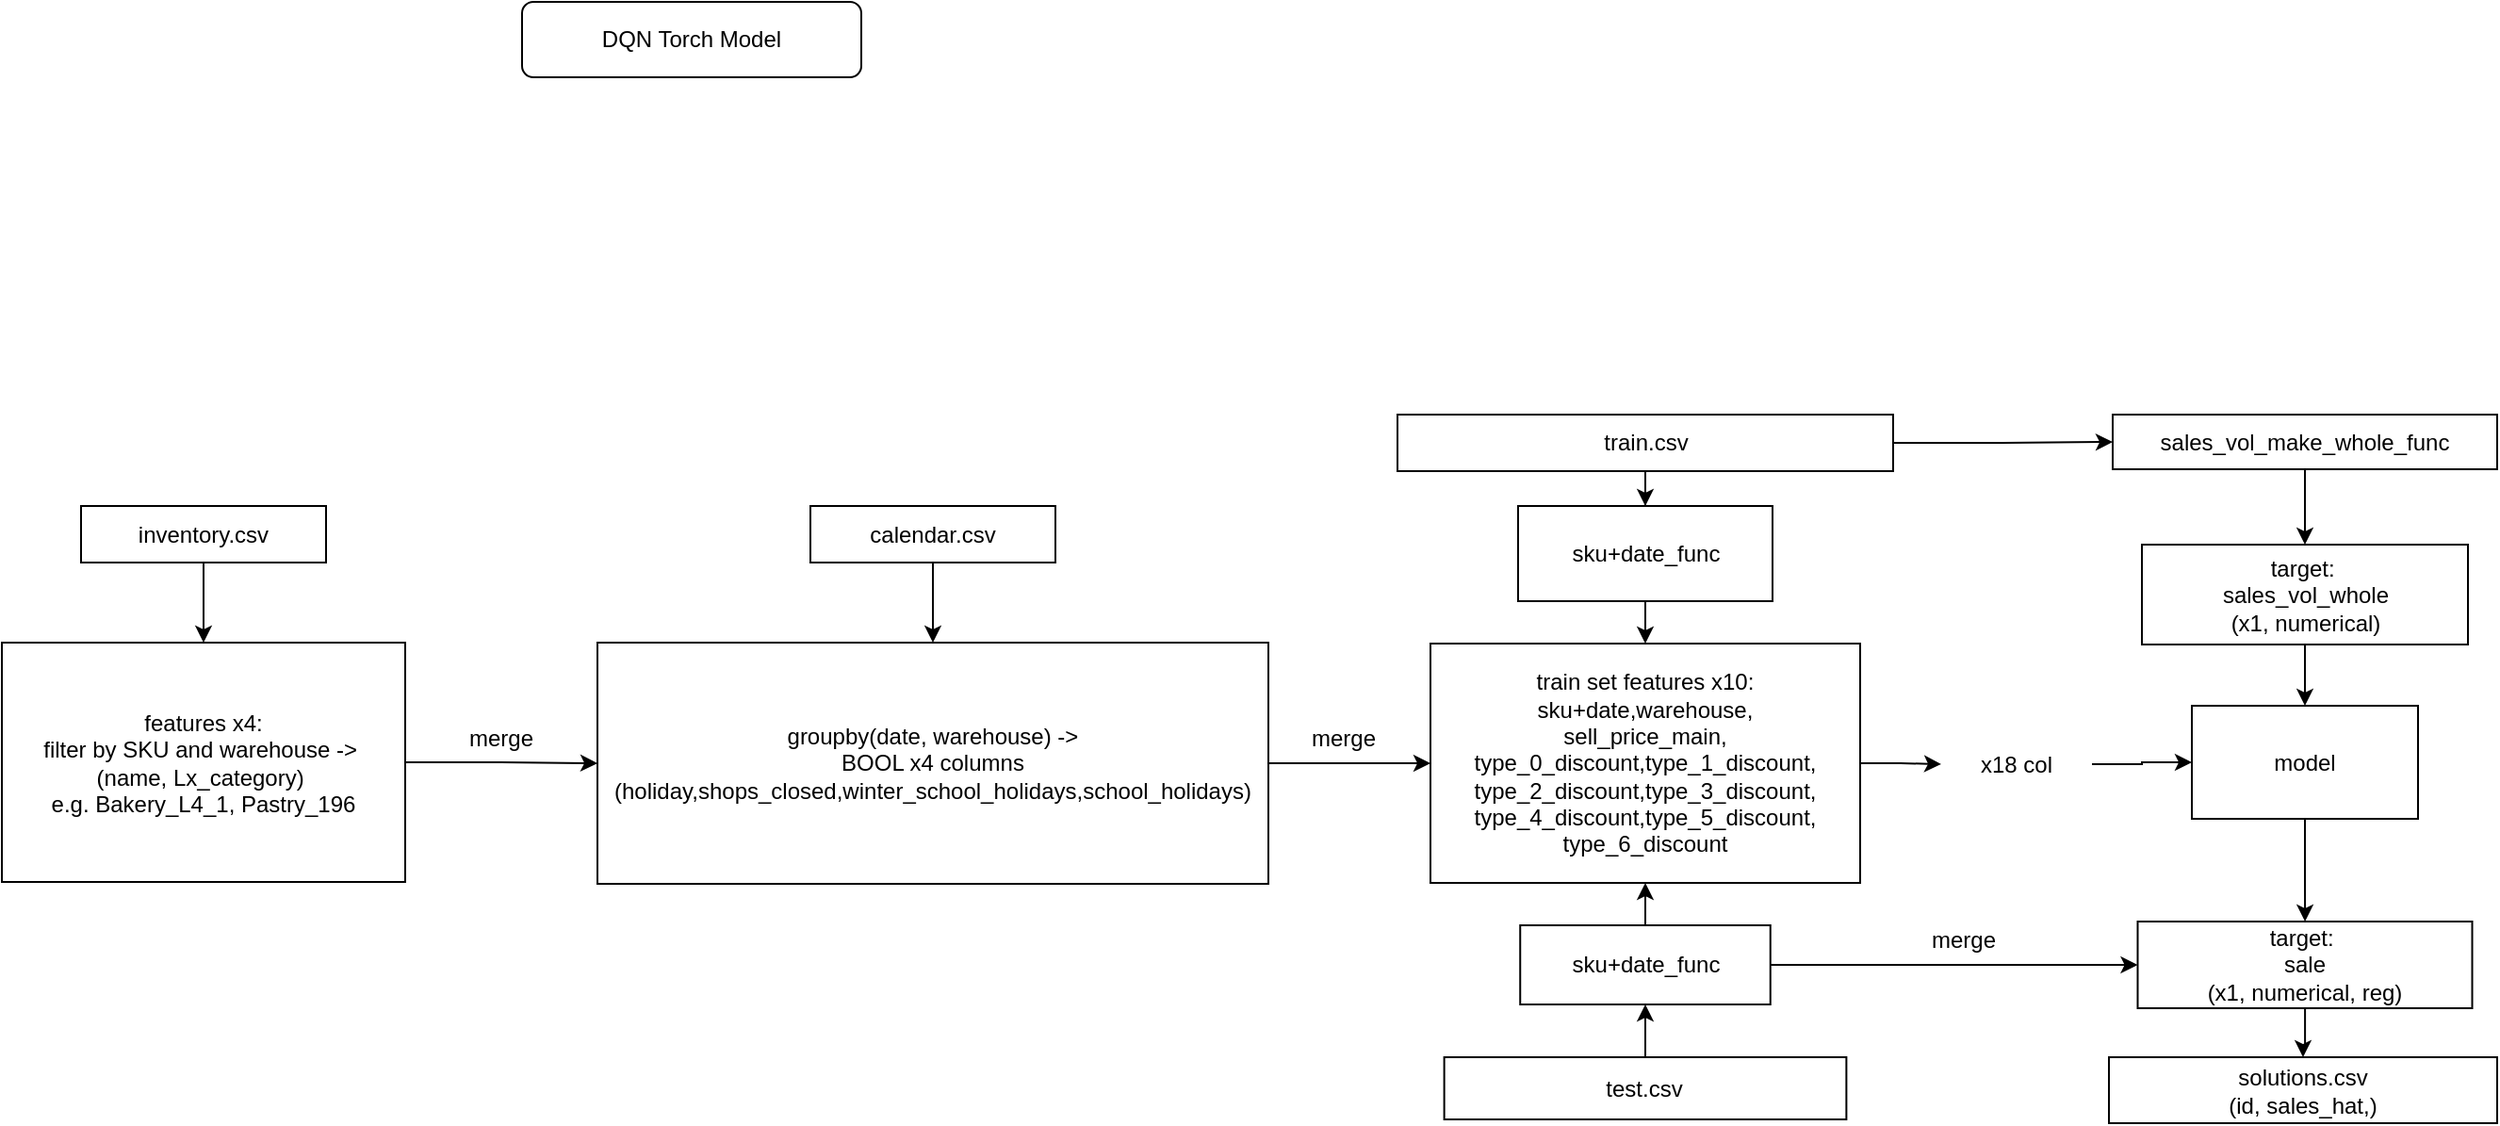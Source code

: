 <mxfile version="25.0.1">
  <diagram name="Page-1" id="pHY9XrZ3vMKUdxEiwSRm">
    <mxGraphModel dx="2643" dy="933" grid="0" gridSize="10" guides="1" tooltips="1" connect="1" arrows="1" fold="1" page="1" pageScale="1" pageWidth="850" pageHeight="1100" background="none" math="0" shadow="0">
      <root>
        <mxCell id="0" />
        <mxCell id="1" parent="0" />
        <mxCell id="isGWJCmNn54TB8BdfDI6-28" value="" style="edgeStyle=orthogonalEdgeStyle;rounded=0;orthogonalLoop=1;jettySize=auto;html=1;" edge="1" parent="1" source="4BeFbDTub00P_l6ywgkZ-1" target="4BeFbDTub00P_l6ywgkZ-5">
          <mxGeometry relative="1" as="geometry" />
        </mxCell>
        <mxCell id="4BeFbDTub00P_l6ywgkZ-1" value="features x4:&lt;br&gt;&lt;div&gt;filter by SKU and warehouse -&amp;gt;&amp;nbsp;&lt;/div&gt;&lt;div&gt;(name, Lx_category)&amp;nbsp;&lt;/div&gt;&lt;div&gt;e.g. Bakery_L4_1, Pastry_196&lt;/div&gt;" style="rounded=0;whiteSpace=wrap;html=1;" parent="1" vertex="1">
          <mxGeometry x="-371" y="499" width="214" height="127" as="geometry" />
        </mxCell>
        <mxCell id="isGWJCmNn54TB8BdfDI6-29" style="edgeStyle=orthogonalEdgeStyle;rounded=0;orthogonalLoop=1;jettySize=auto;html=1;" edge="1" parent="1" source="isGWJCmNn54TB8BdfDI6-36" target="isGWJCmNn54TB8BdfDI6-21">
          <mxGeometry relative="1" as="geometry" />
        </mxCell>
        <mxCell id="4BeFbDTub00P_l6ywgkZ-8" value="DQN Torch Model" style="rounded=1;whiteSpace=wrap;html=1;" parent="1" vertex="1">
          <mxGeometry x="-95" y="159" width="180" height="40" as="geometry" />
        </mxCell>
        <mxCell id="4BeFbDTub00P_l6ywgkZ-59" style="edgeStyle=orthogonalEdgeStyle;rounded=0;orthogonalLoop=1;jettySize=auto;html=1;" parent="1" source="4BeFbDTub00P_l6ywgkZ-14" target="4BeFbDTub00P_l6ywgkZ-5" edge="1">
          <mxGeometry relative="1" as="geometry" />
        </mxCell>
        <mxCell id="4BeFbDTub00P_l6ywgkZ-14" value="calendar.csv" style="rounded=0;whiteSpace=wrap;html=1;" parent="1" vertex="1">
          <mxGeometry x="58" y="426.5" width="130" height="30" as="geometry" />
        </mxCell>
        <mxCell id="isGWJCmNn54TB8BdfDI6-17" style="edgeStyle=orthogonalEdgeStyle;rounded=0;orthogonalLoop=1;jettySize=auto;html=1;" edge="1" parent="1" source="isGWJCmNn54TB8BdfDI6-2" target="isGWJCmNn54TB8BdfDI6-10">
          <mxGeometry relative="1" as="geometry" />
        </mxCell>
        <mxCell id="isGWJCmNn54TB8BdfDI6-2" value="sales_vol_make_whole_func" style="rounded=0;whiteSpace=wrap;html=1;" vertex="1" parent="1">
          <mxGeometry x="749" y="378" width="204" height="29" as="geometry" />
        </mxCell>
        <mxCell id="isGWJCmNn54TB8BdfDI6-44" value="" style="edgeStyle=orthogonalEdgeStyle;rounded=0;orthogonalLoop=1;jettySize=auto;html=1;" edge="1" parent="1" source="isGWJCmNn54TB8BdfDI6-4" target="isGWJCmNn54TB8BdfDI6-36">
          <mxGeometry relative="1" as="geometry" />
        </mxCell>
        <mxCell id="isGWJCmNn54TB8BdfDI6-4" value="&lt;div&gt;train set features x10:&lt;/div&gt;&lt;div&gt;sku+date,warehouse,&lt;br&gt;&lt;/div&gt;&lt;div&gt;sell_price_main,&lt;/div&gt;&lt;div&gt;type_0_discount,type_1_discount,&lt;/div&gt;&lt;div&gt;type_2_discount,type_3_discount,&lt;/div&gt;&lt;div&gt;type_4_discount,type_5_discount,&lt;/div&gt;&lt;div&gt;type_6_discount&lt;/div&gt;" style="rounded=0;whiteSpace=wrap;html=1;" vertex="1" parent="1">
          <mxGeometry x="387" y="499.5" width="228" height="127" as="geometry" />
        </mxCell>
        <mxCell id="isGWJCmNn54TB8BdfDI6-26" value="" style="edgeStyle=orthogonalEdgeStyle;rounded=0;orthogonalLoop=1;jettySize=auto;html=1;" edge="1" parent="1" source="isGWJCmNn54TB8BdfDI6-6" target="4BeFbDTub00P_l6ywgkZ-1">
          <mxGeometry relative="1" as="geometry" />
        </mxCell>
        <mxCell id="isGWJCmNn54TB8BdfDI6-6" value="inventory.csv" style="rounded=0;whiteSpace=wrap;html=1;" vertex="1" parent="1">
          <mxGeometry x="-329" y="426.5" width="130" height="30" as="geometry" />
        </mxCell>
        <mxCell id="isGWJCmNn54TB8BdfDI6-24" value="" style="edgeStyle=orthogonalEdgeStyle;rounded=0;orthogonalLoop=1;jettySize=auto;html=1;" edge="1" parent="1" source="isGWJCmNn54TB8BdfDI6-7" target="isGWJCmNn54TB8BdfDI6-23">
          <mxGeometry relative="1" as="geometry" />
        </mxCell>
        <mxCell id="isGWJCmNn54TB8BdfDI6-7" value="test.csv" style="rounded=0;whiteSpace=wrap;html=1;" vertex="1" parent="1">
          <mxGeometry x="394.31" y="719" width="213.38" height="33" as="geometry" />
        </mxCell>
        <mxCell id="isGWJCmNn54TB8BdfDI6-41" value="" style="edgeStyle=orthogonalEdgeStyle;rounded=0;orthogonalLoop=1;jettySize=auto;html=1;" edge="1" parent="1" source="isGWJCmNn54TB8BdfDI6-9" target="isGWJCmNn54TB8BdfDI6-15">
          <mxGeometry relative="1" as="geometry" />
        </mxCell>
        <mxCell id="isGWJCmNn54TB8BdfDI6-45" value="" style="edgeStyle=orthogonalEdgeStyle;rounded=0;orthogonalLoop=1;jettySize=auto;html=1;" edge="1" parent="1" source="isGWJCmNn54TB8BdfDI6-9" target="isGWJCmNn54TB8BdfDI6-2">
          <mxGeometry relative="1" as="geometry" />
        </mxCell>
        <mxCell id="isGWJCmNn54TB8BdfDI6-9" value="train.csv" style="rounded=0;whiteSpace=wrap;html=1;" vertex="1" parent="1">
          <mxGeometry x="369.5" y="378" width="263" height="30" as="geometry" />
        </mxCell>
        <mxCell id="isGWJCmNn54TB8BdfDI6-22" value="" style="edgeStyle=orthogonalEdgeStyle;rounded=0;orthogonalLoop=1;jettySize=auto;html=1;" edge="1" parent="1" source="isGWJCmNn54TB8BdfDI6-10" target="isGWJCmNn54TB8BdfDI6-21">
          <mxGeometry relative="1" as="geometry" />
        </mxCell>
        <mxCell id="isGWJCmNn54TB8BdfDI6-10" value="&lt;div&gt;target:&amp;nbsp;&lt;/div&gt;&lt;div&gt;sales_vol_whole&lt;/div&gt;&lt;div&gt;(x1, numerical)&lt;br&gt;&lt;/div&gt;" style="rounded=0;whiteSpace=wrap;html=1;" vertex="1" parent="1">
          <mxGeometry x="764.5" y="447" width="173" height="53" as="geometry" />
        </mxCell>
        <mxCell id="isGWJCmNn54TB8BdfDI6-43" value="" style="edgeStyle=orthogonalEdgeStyle;rounded=0;orthogonalLoop=1;jettySize=auto;html=1;" edge="1" parent="1" source="isGWJCmNn54TB8BdfDI6-15" target="isGWJCmNn54TB8BdfDI6-4">
          <mxGeometry relative="1" as="geometry" />
        </mxCell>
        <mxCell id="isGWJCmNn54TB8BdfDI6-15" value="sku+date_func" style="rounded=0;whiteSpace=wrap;html=1;" vertex="1" parent="1">
          <mxGeometry x="433.5" y="426.5" width="135" height="50.5" as="geometry" />
        </mxCell>
        <mxCell id="isGWJCmNn54TB8BdfDI6-49" value="" style="edgeStyle=orthogonalEdgeStyle;rounded=0;orthogonalLoop=1;jettySize=auto;html=1;" edge="1" parent="1" source="isGWJCmNn54TB8BdfDI6-21" target="isGWJCmNn54TB8BdfDI6-48">
          <mxGeometry relative="1" as="geometry" />
        </mxCell>
        <mxCell id="isGWJCmNn54TB8BdfDI6-21" value="model" style="rounded=0;whiteSpace=wrap;html=1;" vertex="1" parent="1">
          <mxGeometry x="791" y="532.5" width="120" height="60" as="geometry" />
        </mxCell>
        <mxCell id="isGWJCmNn54TB8BdfDI6-32" value="" style="edgeStyle=orthogonalEdgeStyle;rounded=0;orthogonalLoop=1;jettySize=auto;html=1;" edge="1" parent="1" source="isGWJCmNn54TB8BdfDI6-23" target="isGWJCmNn54TB8BdfDI6-4">
          <mxGeometry relative="1" as="geometry">
            <mxPoint x="0.5" y="794" as="targetPoint" />
          </mxGeometry>
        </mxCell>
        <mxCell id="isGWJCmNn54TB8BdfDI6-50" style="edgeStyle=orthogonalEdgeStyle;rounded=0;orthogonalLoop=1;jettySize=auto;html=1;" edge="1" parent="1" source="isGWJCmNn54TB8BdfDI6-23" target="isGWJCmNn54TB8BdfDI6-48">
          <mxGeometry relative="1" as="geometry" />
        </mxCell>
        <mxCell id="isGWJCmNn54TB8BdfDI6-23" value="sku+date_func" style="rounded=0;whiteSpace=wrap;html=1;" vertex="1" parent="1">
          <mxGeometry x="434.62" y="649" width="132.75" height="42" as="geometry" />
        </mxCell>
        <UserObject label="merge" placeholders="1" name="Variable" id="isGWJCmNn54TB8BdfDI6-31">
          <mxCell style="text;html=1;strokeColor=none;fillColor=none;align=center;verticalAlign=middle;whiteSpace=wrap;overflow=hidden;" vertex="1" parent="1">
            <mxGeometry x="96" y="531" width="80" height="20" as="geometry" />
          </mxCell>
        </UserObject>
        <UserObject label="x18 col" placeholders="1" name="Variable" id="isGWJCmNn54TB8BdfDI6-36">
          <mxCell style="text;html=1;strokeColor=none;fillColor=none;align=center;verticalAlign=middle;whiteSpace=wrap;overflow=hidden;" vertex="1" parent="1">
            <mxGeometry x="658" y="553.5" width="80" height="20" as="geometry" />
          </mxCell>
        </UserObject>
        <mxCell id="isGWJCmNn54TB8BdfDI6-55" style="edgeStyle=orthogonalEdgeStyle;rounded=0;orthogonalLoop=1;jettySize=auto;html=1;" edge="1" parent="1" source="4BeFbDTub00P_l6ywgkZ-5" target="isGWJCmNn54TB8BdfDI6-4">
          <mxGeometry relative="1" as="geometry" />
        </mxCell>
        <mxCell id="4BeFbDTub00P_l6ywgkZ-5" value="&lt;div&gt;groupby(date, warehouse) -&amp;gt; &lt;br&gt;&lt;/div&gt;&lt;div&gt;BOOL x4 columns&lt;/div&gt;&lt;div&gt;(holiday,shops_closed,winter_school_holidays,school_holidays)&lt;br&gt;&lt;/div&gt;" style="rounded=0;whiteSpace=wrap;html=1;" parent="1" vertex="1">
          <mxGeometry x="-55" y="499" width="356" height="128" as="geometry" />
        </mxCell>
        <mxCell id="isGWJCmNn54TB8BdfDI6-52" style="edgeStyle=orthogonalEdgeStyle;rounded=0;orthogonalLoop=1;jettySize=auto;html=1;" edge="1" parent="1" source="isGWJCmNn54TB8BdfDI6-48" target="isGWJCmNn54TB8BdfDI6-51">
          <mxGeometry relative="1" as="geometry" />
        </mxCell>
        <mxCell id="isGWJCmNn54TB8BdfDI6-48" value="&lt;div&gt;target:&amp;nbsp;&lt;/div&gt;&lt;div&gt;sale&lt;/div&gt;&lt;div&gt;(x1, numerical, reg)&lt;br&gt;&lt;/div&gt;" style="rounded=0;whiteSpace=wrap;html=1;" vertex="1" parent="1">
          <mxGeometry x="762.25" y="647" width="177.5" height="46" as="geometry" />
        </mxCell>
        <mxCell id="isGWJCmNn54TB8BdfDI6-51" value="&lt;div&gt;solutions.csv&lt;/div&gt;&lt;div&gt;(id, sales_hat,)&lt;br&gt;&lt;/div&gt;" style="rounded=0;whiteSpace=wrap;html=1;" vertex="1" parent="1">
          <mxGeometry x="747" y="719" width="206" height="35" as="geometry" />
        </mxCell>
        <UserObject label="merge" placeholders="1" name="Variable" id="isGWJCmNn54TB8BdfDI6-53">
          <mxCell style="text;html=1;strokeColor=none;fillColor=none;align=center;verticalAlign=middle;whiteSpace=wrap;overflow=hidden;" vertex="1" parent="1">
            <mxGeometry x="-146" y="540" width="80" height="20" as="geometry" />
          </mxCell>
        </UserObject>
        <UserObject label="merge" placeholders="1" name="Variable" id="isGWJCmNn54TB8BdfDI6-30">
          <mxCell style="text;html=1;strokeColor=none;fillColor=none;align=center;verticalAlign=middle;whiteSpace=wrap;overflow=hidden;" vertex="1" parent="1">
            <mxGeometry x="301" y="540" width="80" height="20" as="geometry" />
          </mxCell>
        </UserObject>
        <UserObject label="merge" placeholders="1" name="Variable" id="isGWJCmNn54TB8BdfDI6-56">
          <mxCell style="text;html=1;strokeColor=none;fillColor=none;align=center;verticalAlign=middle;whiteSpace=wrap;overflow=hidden;" vertex="1" parent="1">
            <mxGeometry x="630" y="647" width="80" height="20" as="geometry" />
          </mxCell>
        </UserObject>
      </root>
    </mxGraphModel>
  </diagram>
</mxfile>
